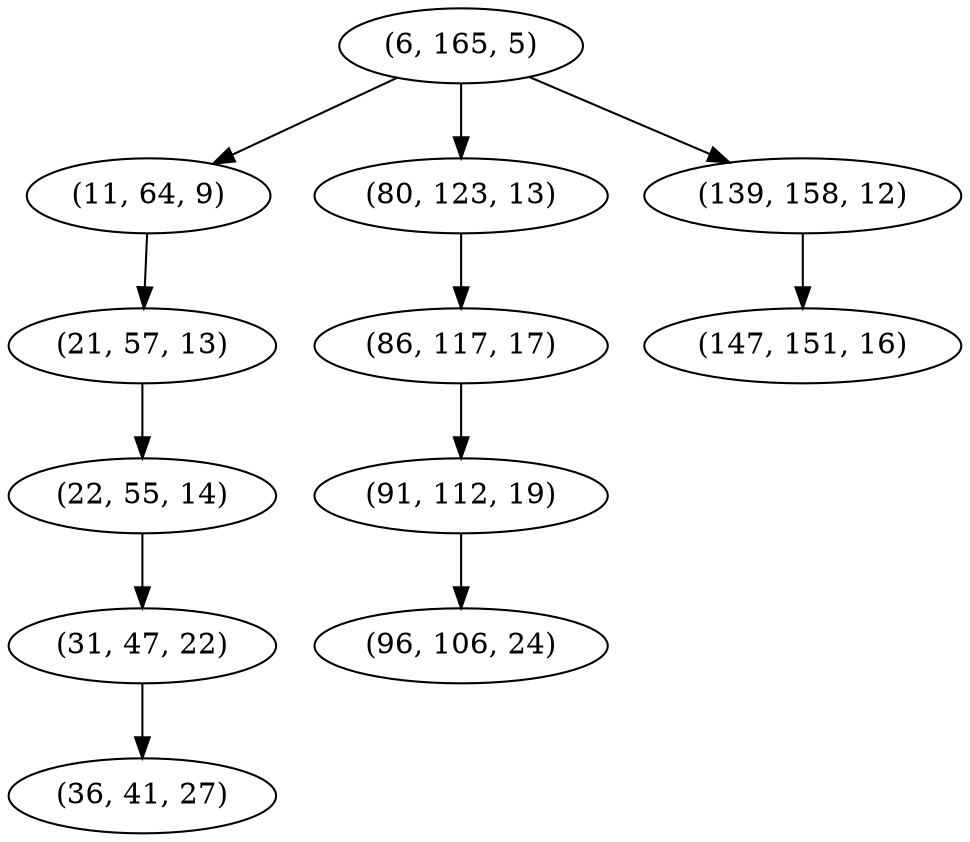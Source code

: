 digraph tree {
    "(6, 165, 5)";
    "(11, 64, 9)";
    "(21, 57, 13)";
    "(22, 55, 14)";
    "(31, 47, 22)";
    "(36, 41, 27)";
    "(80, 123, 13)";
    "(86, 117, 17)";
    "(91, 112, 19)";
    "(96, 106, 24)";
    "(139, 158, 12)";
    "(147, 151, 16)";
    "(6, 165, 5)" -> "(11, 64, 9)";
    "(6, 165, 5)" -> "(80, 123, 13)";
    "(6, 165, 5)" -> "(139, 158, 12)";
    "(11, 64, 9)" -> "(21, 57, 13)";
    "(21, 57, 13)" -> "(22, 55, 14)";
    "(22, 55, 14)" -> "(31, 47, 22)";
    "(31, 47, 22)" -> "(36, 41, 27)";
    "(80, 123, 13)" -> "(86, 117, 17)";
    "(86, 117, 17)" -> "(91, 112, 19)";
    "(91, 112, 19)" -> "(96, 106, 24)";
    "(139, 158, 12)" -> "(147, 151, 16)";
}
